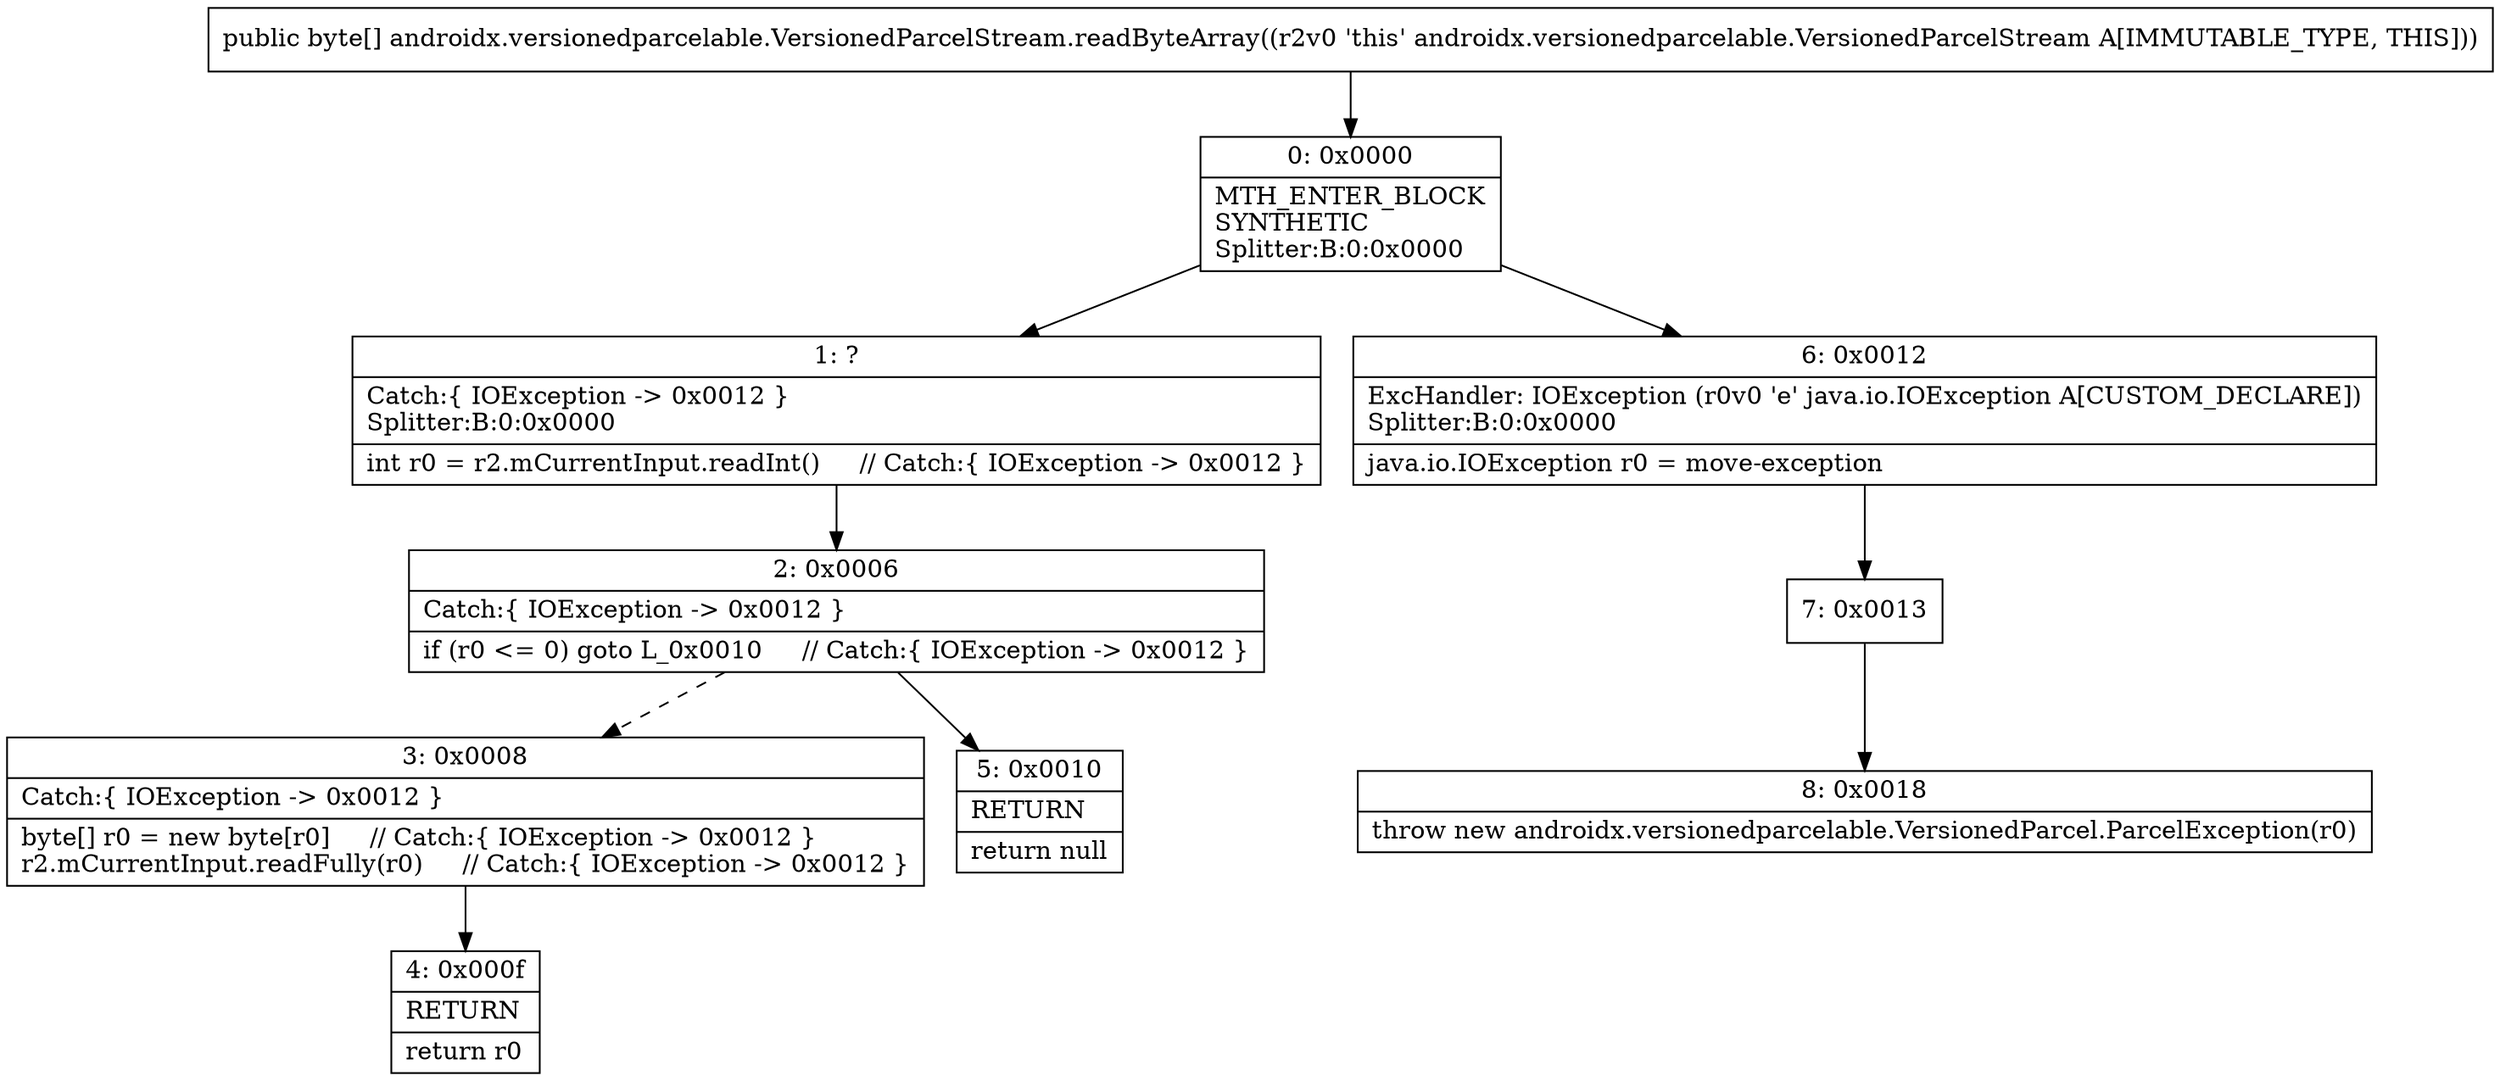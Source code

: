 digraph "CFG forandroidx.versionedparcelable.VersionedParcelStream.readByteArray()[B" {
Node_0 [shape=record,label="{0\:\ 0x0000|MTH_ENTER_BLOCK\lSYNTHETIC\lSplitter:B:0:0x0000\l}"];
Node_1 [shape=record,label="{1\:\ ?|Catch:\{ IOException \-\> 0x0012 \}\lSplitter:B:0:0x0000\l|int r0 = r2.mCurrentInput.readInt()     \/\/ Catch:\{ IOException \-\> 0x0012 \}\l}"];
Node_2 [shape=record,label="{2\:\ 0x0006|Catch:\{ IOException \-\> 0x0012 \}\l|if (r0 \<= 0) goto L_0x0010     \/\/ Catch:\{ IOException \-\> 0x0012 \}\l}"];
Node_3 [shape=record,label="{3\:\ 0x0008|Catch:\{ IOException \-\> 0x0012 \}\l|byte[] r0 = new byte[r0]     \/\/ Catch:\{ IOException \-\> 0x0012 \}\lr2.mCurrentInput.readFully(r0)     \/\/ Catch:\{ IOException \-\> 0x0012 \}\l}"];
Node_4 [shape=record,label="{4\:\ 0x000f|RETURN\l|return r0\l}"];
Node_5 [shape=record,label="{5\:\ 0x0010|RETURN\l|return null\l}"];
Node_6 [shape=record,label="{6\:\ 0x0012|ExcHandler: IOException (r0v0 'e' java.io.IOException A[CUSTOM_DECLARE])\lSplitter:B:0:0x0000\l|java.io.IOException r0 = move\-exception\l}"];
Node_7 [shape=record,label="{7\:\ 0x0013}"];
Node_8 [shape=record,label="{8\:\ 0x0018|throw new androidx.versionedparcelable.VersionedParcel.ParcelException(r0)\l}"];
MethodNode[shape=record,label="{public byte[] androidx.versionedparcelable.VersionedParcelStream.readByteArray((r2v0 'this' androidx.versionedparcelable.VersionedParcelStream A[IMMUTABLE_TYPE, THIS])) }"];
MethodNode -> Node_0;
Node_0 -> Node_1;
Node_0 -> Node_6;
Node_1 -> Node_2;
Node_2 -> Node_3[style=dashed];
Node_2 -> Node_5;
Node_3 -> Node_4;
Node_6 -> Node_7;
Node_7 -> Node_8;
}

